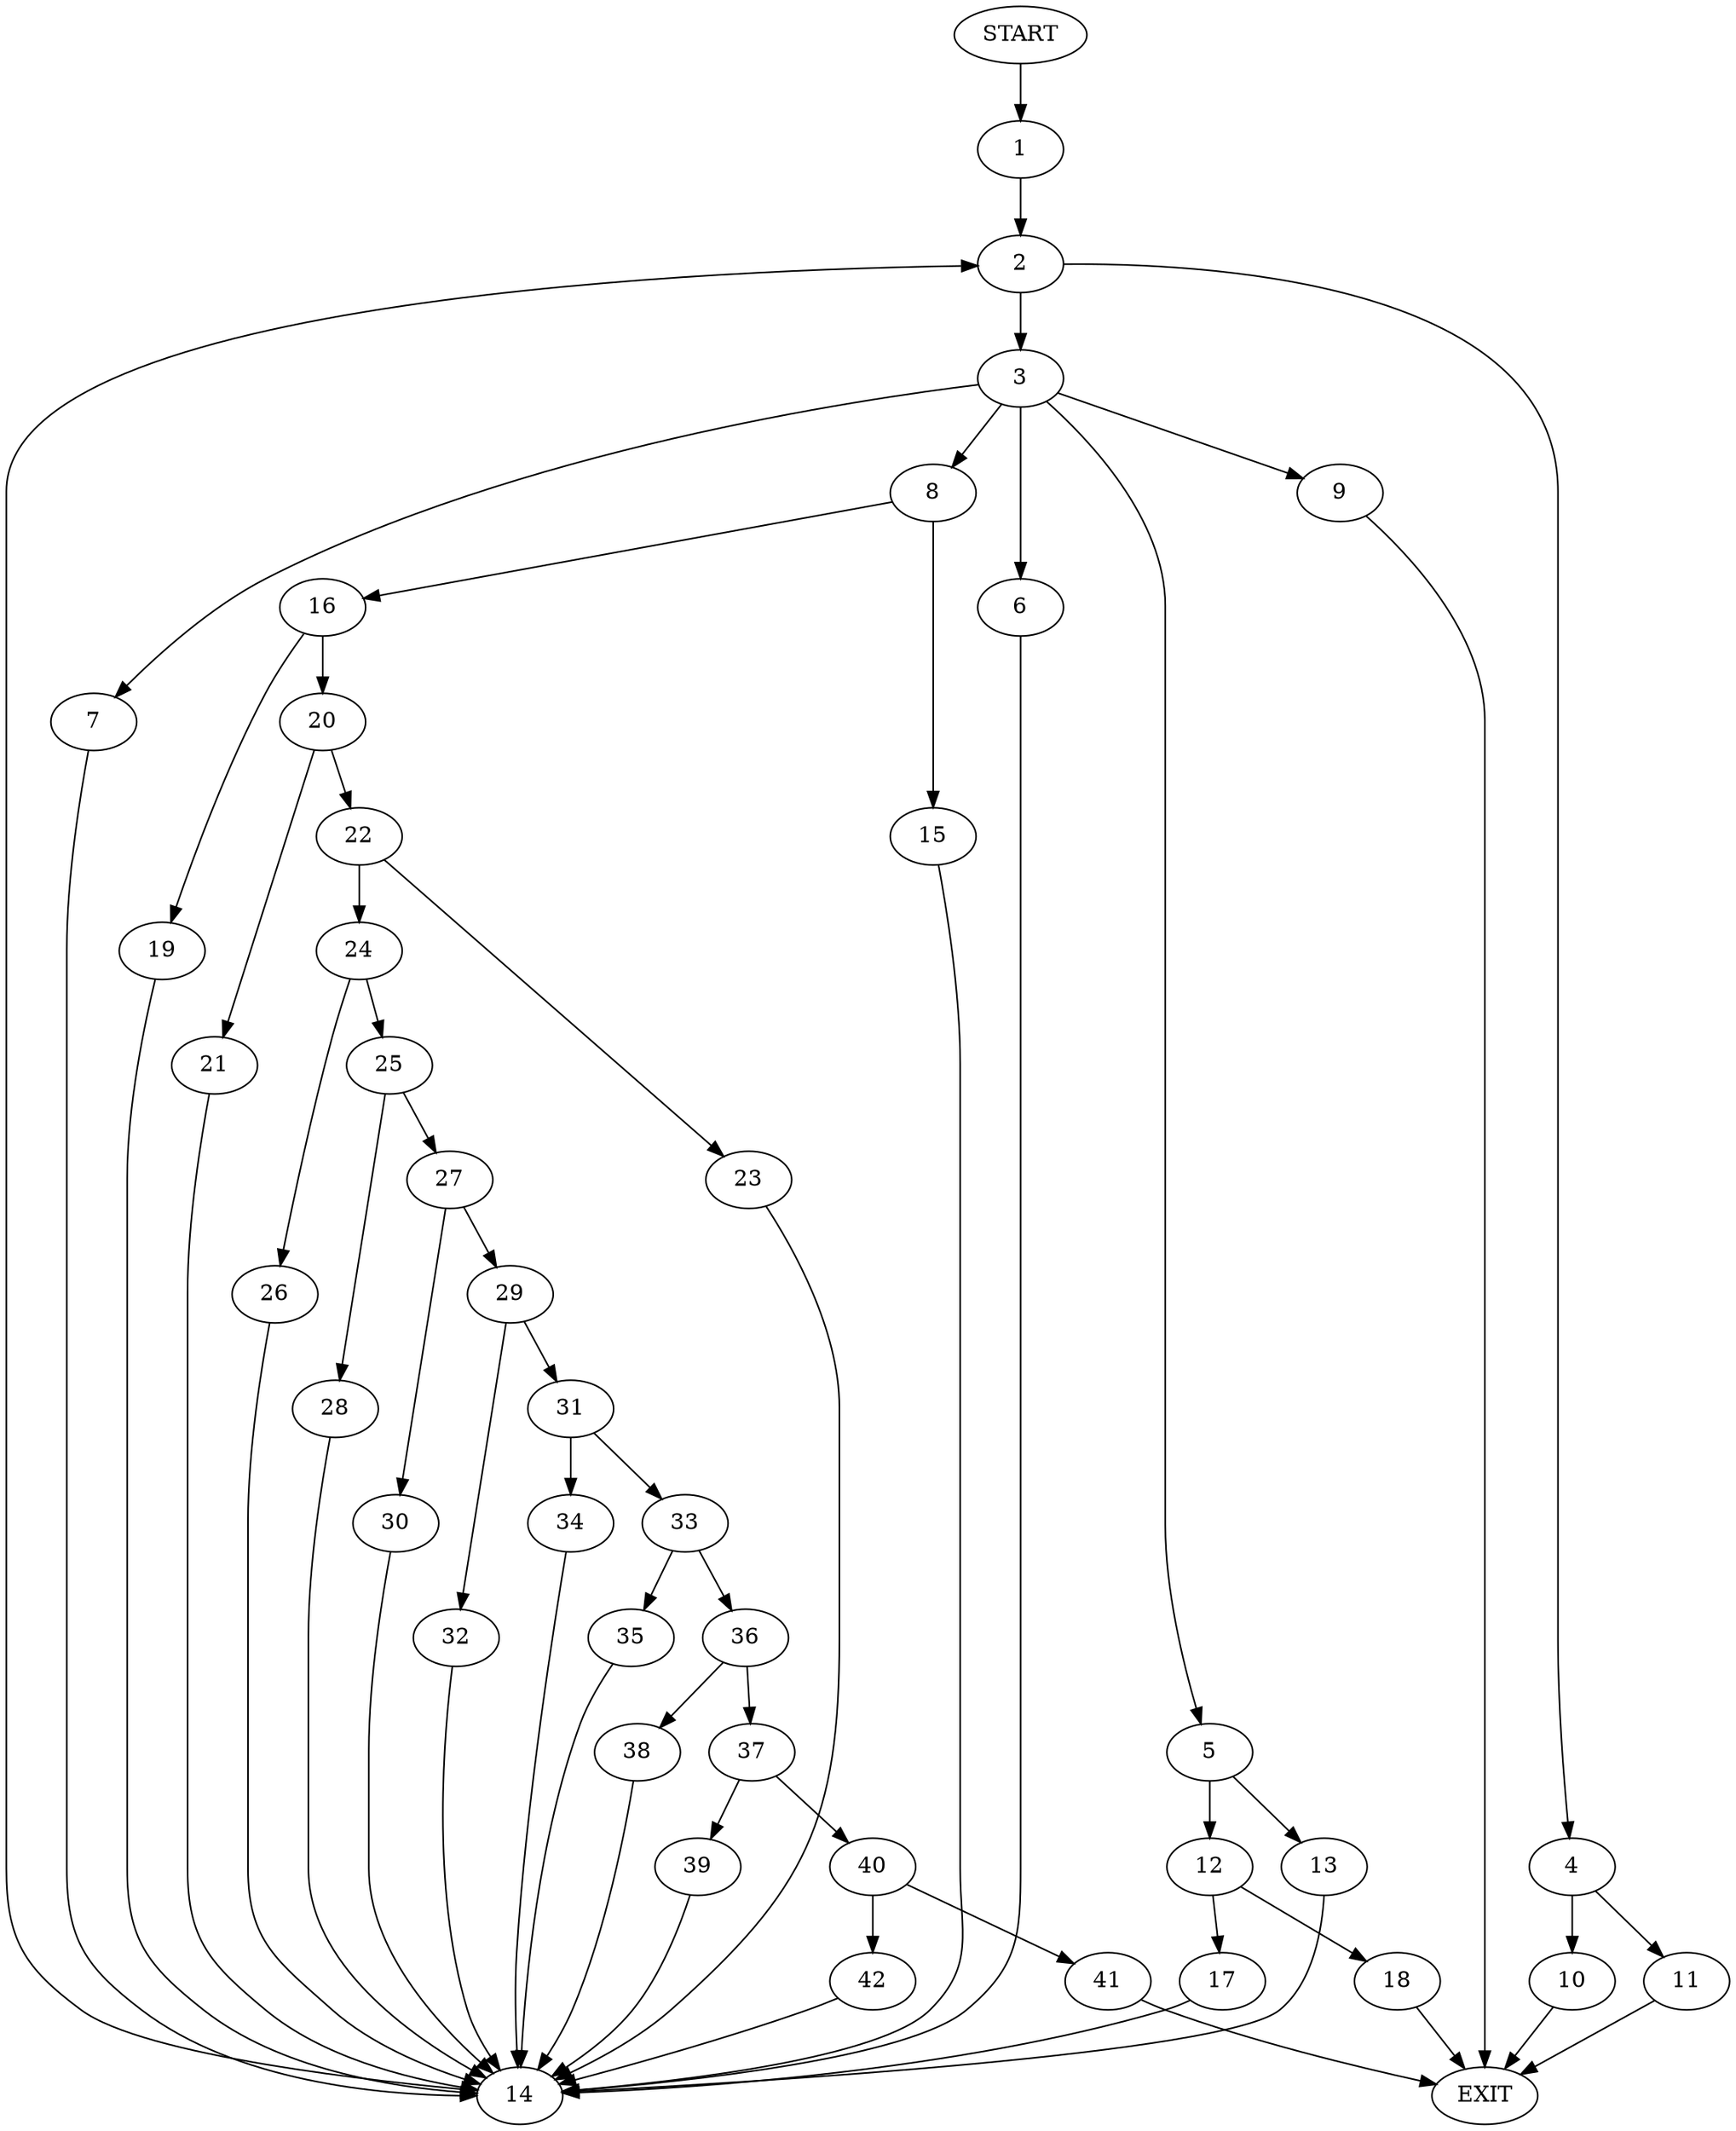 digraph {
0 [label="START"]
43 [label="EXIT"]
0 -> 1
1 -> 2
2 -> 3
2 -> 4
3 -> 5
3 -> 6
3 -> 7
3 -> 8
3 -> 9
4 -> 10
4 -> 11
5 -> 12
5 -> 13
7 -> 14
8 -> 15
8 -> 16
9 -> 43
6 -> 14
14 -> 2
13 -> 14
12 -> 17
12 -> 18
17 -> 14
18 -> 43
15 -> 14
16 -> 19
16 -> 20
20 -> 21
20 -> 22
19 -> 14
22 -> 23
22 -> 24
21 -> 14
23 -> 14
24 -> 25
24 -> 26
25 -> 27
25 -> 28
26 -> 14
28 -> 14
27 -> 29
27 -> 30
30 -> 14
29 -> 31
29 -> 32
32 -> 14
31 -> 33
31 -> 34
34 -> 14
33 -> 35
33 -> 36
36 -> 37
36 -> 38
35 -> 14
38 -> 14
37 -> 39
37 -> 40
39 -> 14
40 -> 41
40 -> 42
41 -> 43
42 -> 14
11 -> 43
10 -> 43
}
